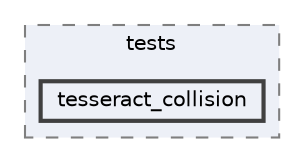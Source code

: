 digraph "tesseract_python/tests/tesseract_collision"
{
 // LATEX_PDF_SIZE
  bgcolor="transparent";
  edge [fontname=Helvetica,fontsize=10,labelfontname=Helvetica,labelfontsize=10];
  node [fontname=Helvetica,fontsize=10,shape=box,height=0.2,width=0.4];
  compound=true
  subgraph clusterdir_81f787f970d050b4e03c03290d30d513 {
    graph [ bgcolor="#edf0f7", pencolor="grey50", label="tests", fontname=Helvetica,fontsize=10 style="filled,dashed", URL="dir_81f787f970d050b4e03c03290d30d513.html",tooltip=""]
  dir_2da5103684d7205d1b7fb973d8ac67b5 [label="tesseract_collision", fillcolor="#edf0f7", color="grey25", style="filled,bold", URL="dir_2da5103684d7205d1b7fb973d8ac67b5.html",tooltip=""];
  }
}
